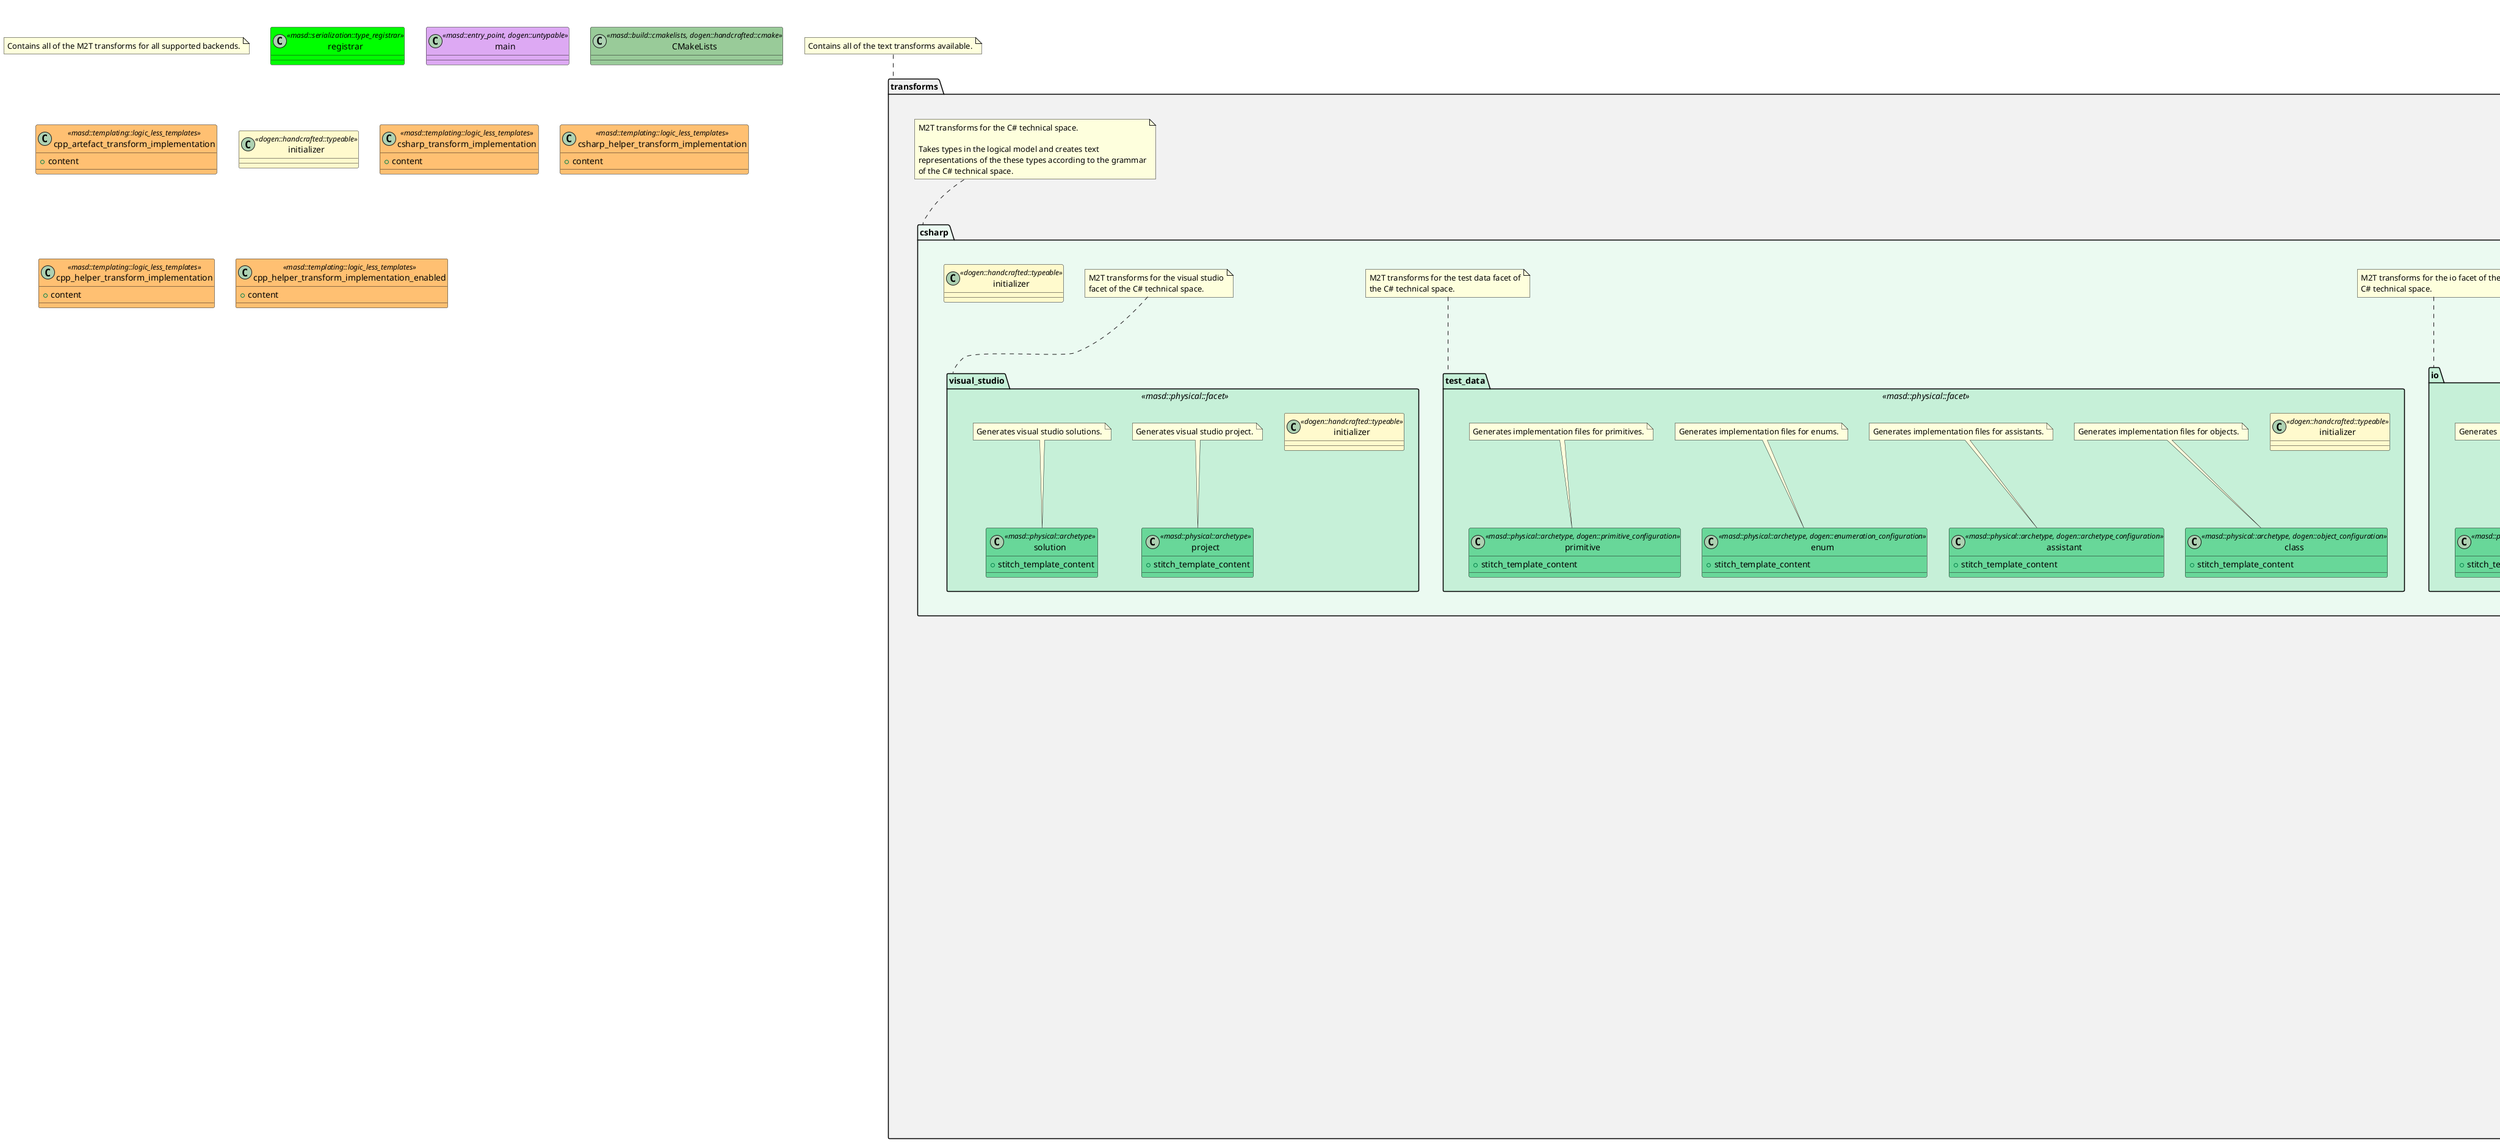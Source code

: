 @startuml
set namespaceSeparator ::
note as N1
Contains all of the M2T transforms for all supported backends.
end note

namespace entities #F2F2F2 {
        class model <<Provenance>> #F7E5FF {
                +{field} logical logical::entities::model
                +{field} physical physical::entities::model
                +{field} logical_physical_regions std::list<logical_physical_region>
        }

note top of  model
Represents the combined logical-physical space.
end note

        class Provenance <<masd::object_template>> #E3B6F6 {
                +{field} provenance identification::entities::logical_provenance
        }

note top of  Provenance
Details of the origin of this model element.
end note

        class logical_physical_region #F7E5FF {
                +{field} logical_element boost::shared_ptr<logical::entities::element>
                +{field} physical_region physical::entities::region
        }

note top of  logical_physical_region
Represents a region of logical-physical space with a single logical element and
its associated physical elements.
end note

        class model_set <<Provenance>> #F7E5FF {
                +{field} models std::list<model>
        }

note top of  model_set
Represents a set of related models.
end note

}

namespace transforms #F2F2F2 {
        class model_to_text_chain <<dogen::handcrafted::typeable>> #FFFACD {
        }

        class model_generation_chain <<dogen::handcrafted::typeable>> #FFFACD {
        }

        class context <<dogen::typeable, dogen::pretty_printable>> #F7E5FF {
                +{field} physical_meta_model boost::shared_ptr<physical::entities::meta_model>
                +{field} output_directory_path boost::filesystem::path
                +{field} tracer boost::shared_ptr<tracing::tracer>
                +{field} generation_timestamp std::string
        }

        class transformation_error <<masd::exception>> #E8C2F8 {
        }

note top of  transformation_error
An error occurred whilst applying a transformation.
end note

        class registrar_error <<masd::exception>> #E8C2F8 {
        }

        class model_to_text_transform <<dogen::handcrafted::typeable, dogen::pretty_printable>> #FFFACD {
        }

        namespace cpp <<masd::physical::backend>> #EBFAF1 {
                class implementation <<masd::physical::part>> #43CD80 {
                        +{field} external_modules_path_contribution
                        +{field} model_modules_path_contribution
                        +{field} facet_path_contribution
                        +{field} requires_relative_path
                        +{field} directory_name
                }

note top of  implementation
Contains the implementation files.
end note

                class public_headers <<masd::physical::part>> #43CD80 {
                        +{field} external_modules_path_contribution
                        +{field} model_modules_path_contribution
                        +{field} facet_path_contribution
                        +{field} requires_relative_path
                        +{field} directory_name
                }

note top of  public_headers
Contains the header files that are publicly visible.
end note

                class testing <<masd::physical::part>> #43CD80 {
                        +{field} external_modules_path_contribution
                        +{field} model_modules_path_contribution
                        +{field} facet_path_contribution
                        +{field} requires_relative_path
                        +{field} directory_name
                }

note top of  testing
Contains the generated test files.
end note

                class standard_header_file <<masd::physical::archetype_kind>> #68D799 {
                        +{field} file_extension
                }

note top of  standard_header_file
Header file generated by Dogen.
end note

                namespace types <<masd::physical::facet>> #C6F0D8 {
                        class initializer <<dogen::handcrafted::typeable>> #FFFACD {
                        }

                        class smart_pointer_helper <<masd::physical::helper>> #68D7BB {
                                +{field} stitch_template_content
                        }

                        class archetype_class_header_transform <<masd::physical::archetype, dogen::header_facet_default_configuration>> #68D799 {
                                +{field} stitch_template_content
                        }

note top of  archetype_class_header_transform
Generates header files for archetypes.
end note

                        class archetype_class_implementation_transform <<masd::physical::archetype, dogen::implementation_configuration>> #68D799 {
                                +{field} stitch_template_content
                        }

note top of  archetype_class_implementation_transform
Generates implementation files for archetypes.
end note

                        class archetype_class_header_factory <<masd::physical::archetype, dogen::header_configuration>> #68D799 {
                                +{field} stitch_template_content
                        }

note top of  archetype_class_header_factory
Generates header files for archetype factories.
end note

                        class archetype_class_implementation_factory <<masd::physical::archetype, dogen::implementation_configuration>> #68D799 {
                                +{field} stitch_template_content
                        }

note top of  archetype_class_implementation_factory
Generates implementation files for archetype factories.
end note

                        class facet_class_header_transform <<masd::physical::archetype, dogen::header_facet_default_configuration>> #68D799 {
                                +{field} stitch_template_content
                        }

note top of  facet_class_header_transform
Generates header files for facet transforms.
end note

                        class facet_class_implementation_transform <<masd::physical::archetype, dogen::implementation_configuration>> #68D799 {
                                +{field} stitch_template_content
                        }

note top of  facet_class_implementation_transform
Generates implementation files for facet transforms.
end note

                        class facet_class_header_factory <<masd::physical::archetype, dogen::header_configuration>> #68D799 {
                                +{field} stitch_template_content
                        }

note top of  facet_class_header_factory
Generates header files for facet factories.
end note

                        class facet_class_implementation_factory <<masd::physical::archetype, dogen::implementation_configuration>> #68D799 {
                                +{field} stitch_template_content
                        }

note top of  facet_class_implementation_factory
Generates implementation files for facet factory.
end note

                        class backend_class_header_transform <<masd::physical::archetype, dogen::header_facet_default_configuration>> #68D799 {
                                +{field} stitch_template_content
                        }

note top of  backend_class_header_transform
Generates header files for archetypes.
end note

                        class backend_class_implementation_transform <<masd::physical::archetype, dogen::implementation_configuration>> #68D799 {
                                +{field} stitch_template_content
                        }

note top of  backend_class_implementation_transform
Generates implementation files for archetypes.
end note

                        class backend_class_header_factory <<masd::physical::archetype, dogen::header_configuration>> #68D799 {
                                +{field} stitch_template_content
                        }

note top of  backend_class_header_factory
Generates header files for backend factories.
end note

                        class part_class_header_transform <<masd::physical::archetype, dogen::header_facet_default_configuration>> #68D799 {
                                +{field} stitch_template_content
                        }

note top of  part_class_header_transform
Generates header files for parts.
end note

                        class part_class_header_factory <<masd::physical::archetype, dogen::header_configuration>> #68D799 {
                                +{field} stitch_template_content
                        }

note top of  part_class_header_factory
Generates header files for part factories.
end note

                        class helper_class_header_transform <<masd::physical::archetype, dogen::header_facet_default_configuration>> #68D799 {
                                +{field} stitch_template_content
                        }

note top of  helper_class_header_transform
Generates header files for helpers.
end note

                        class helper_class_header_factory <<masd::physical::archetype, dogen::header_configuration>> #68D799 {
                                +{field} stitch_template_content
                        }

note top of  helper_class_header_factory
Generates header files for helper factories.
end note

                        class archetype_kind_class_header_factory <<masd::physical::archetype, dogen::header_configuration>> #68D799 {
                                +{field} stitch_template_content
                        }

note top of  archetype_kind_class_header_factory
Generates header files for archetype_kind factories.
end note

                        class backend_class_implementation_factory <<masd::physical::archetype, dogen::implementation_configuration>> #68D799 {
                                +{field} stitch_template_content
                        }

note top of  backend_class_implementation_factory
Generates implementation files for backend factories.
end note

                        class part_class_implementation_transform <<masd::physical::archetype, dogen::implementation_configuration>> #68D799 {
                                +{field} stitch_template_content
                        }

note top of  part_class_implementation_transform
Generates implementation files for parts.
end note

                        class part_class_implementation_factory <<masd::physical::archetype, dogen::implementation_configuration>> #68D799 {
                                +{field} stitch_template_content
                        }

note top of  part_class_implementation_factory
Generates implementation files for part factories.
end note

                        class helper_class_implementation_transform <<masd::physical::archetype, dogen::implementation_configuration>> #68D799 {
                                +{field} stitch_template_content
                        }

note top of  helper_class_implementation_transform
Generates implementation files for helpers.
end note

                        class helper_class_implementation_factory <<masd::physical::archetype, dogen::implementation_configuration>> #68D799 {
                                +{field} stitch_template_content
                        }

note top of  helper_class_implementation_factory
Generates implementation files for helper factories.
end note

                        class archetype_kind_class_implementation_factory <<masd::physical::archetype, dogen::implementation_configuration>> #68D799 {
                                +{field} stitch_template_content
                        }

note top of  archetype_kind_class_implementation_factory
Generates implementation files for archetype_kind factories.
end note

                        class class_header <<masd::physical::archetype, dogen::object_header_configuration>> #68D799 {
                                +{field} stitch_template_content
                        }

note top of  class_header
Generates header files for objects.
end note

                        class class_forward_declarations <<masd::physical::archetype, dogen::header_configuration>> #68D799 {
                                +{field} stitch_template_content
                        }

note top of  class_forward_declarations
Generates forward declarations for classes.
end note

                        class namespace_header <<masd::physical::archetype, dogen::header_facet_default_configuration>> #68D799 {
                                +{field} stitch_template_content
                        }

note top of  namespace_header
Generates header files for namespaces.
end note

                        class visitor_header <<masd::physical::archetype, dogen::header_facet_default_configuration>> #68D799 {
                                +{field} stitch_template_content
                        }

note top of  visitor_header
Generates header files for visitors.
end note

                        class primitive_header <<masd::physical::archetype, dogen::primitive_header_configuration>> #68D799 {
                                +{field} stitch_template_content
                        }

note top of  primitive_header
Generates header files for primitives.
end note

                        class primitive_forward_declarations <<masd::physical::archetype, dogen::header_configuration>> #68D799 {
                                +{field} stitch_template_content
                        }

note top of  primitive_forward_declarations
Generates forward declarations for primitives.
end note

                        class feature_template_bundle_header <<masd::physical::archetype, dogen::header_facet_default_configuration>> #68D799 {
                                +{field} stitch_template_content
                        }

note top of  feature_template_bundle_header
Generates implementation files for feature template bundles
end note

                        class feature_bundle_header <<masd::physical::archetype, dogen::header_facet_default_configuration>> #68D799 {
                                +{field} stitch_template_content
                        }

note top of  feature_bundle_header
Generates header files for feature bundles.
end note

                        class variability_initializer_header <<masd::physical::archetype, dogen::header_facet_default_configuration>> #68D799 {
                                +{field} stitch_template_content
                        }

note top of  variability_initializer_header
Generates header files for feature bundles.
end note

                        class main <<masd::physical::archetype, dogen::implementation_configuration>> #68D799 {
                                +{field} stitch_template_content
                        }

note top of  main
Generates implementation file for entry point.
end note

                        class class_implementation <<masd::physical::archetype, dogen::object_implementation_configuration>> #68D799 {
                                +{field} stitch_template_content
                        }

note top of  class_implementation
Generates implementation files for objects.
end note

                        class exception_header <<masd::physical::archetype, dogen::header_facet_default_configuration>> #68D799 {
                                +{field} stitch_template_content
                        }

note top of  exception_header
Generates header files for exceptions.
end note

                        class enum_header <<masd::physical::archetype, dogen::enumeration_header_configuration>> #68D799 {
                                +{field} stitch_template_content
                        }

note top of  enum_header
Generates header files for enumerations.
end note

                        class visitor_forward_declarations <<masd::physical::archetype, dogen::header_configuration>> #68D799 {
                                +{field} stitch_template_content
                        }

note top of  visitor_forward_declarations
Generates forward declarations for visitors.
end note

                        class primitive_implementation <<masd::physical::archetype, dogen::primitive_implementation_configuration>> #68D799 {
                                +{field} stitch_template_content
                        }

note top of  primitive_implementation
Generates implementation files for primitives.
end note

                        class builtin_header <<masd::physical::archetype, dogen::builtin_header_configuration>> #68D799 {
                                +{field} stitch_template_content
                        }

note top of  builtin_header
Generates header files for builtins.
end note

                        class feature_template_bundle_implementation <<masd::physical::archetype, dogen::implementation_configuration>> #68D799 {
                                +{field} stitch_template_content
                        }

note top of  feature_template_bundle_implementation
Generates implementation files for feature templates.
end note

                        class feature_bundle_implementation <<masd::physical::archetype, dogen::implementation_configuration>> #68D799 {
                                +{field} stitch_template_content
                        }

note top of  feature_bundle_implementation
Generates implementation files for feature bundles.
end note

                        class variability_initializer_implementation <<masd::physical::archetype, dogen::implementation_configuration>> #68D799 {
                                +{field} stitch_template_content
                        }

note top of  variability_initializer_implementation
Generates header files for feature bundles.
end note

                }

note top of  types
M2T transforms for the types facet of the
C++ technical space.
end note

                class base_archetype_configuration <<masd::variability::profile>> #DDECEC {
                        +{field} masd.physical.technical_space
                }

note top of  base_archetype_configuration
Contains the configuration common to all archetypes.
end note

                class tests_configuration <<masd::variability::profile>> #DDECEC {
                        +{field} masd.physical.part_id
                        +{field} masd.physical.wale_template_reference
                        +{field} masd.physical.relation_status
                }

transforms::cpp::base_archetype_configuration <|-- transforms::cpp::tests_configuration
note top of  tests_configuration
Contains the configuration common to most archetypes in tests.
end note

                class header_configuration <<masd::variability::profile>> #DDECEC {
                        +{field} masd.physical.part_id
                        +{field} masd.physical.wale_template_reference
                }

transforms::cpp::base_archetype_configuration <|-- transforms::cpp::header_configuration
note top of  header_configuration
Contains the configuration common to all c++ header archetypes.
end note

                class header_facet_default_configuration <<masd::variability::profile>> #DDECEC {
                        +{field} masd.physical.relation_status
                }

transforms::cpp::header_configuration <|-- transforms::cpp::header_facet_default_configuration
                class enumeration_header_configuration <<masd::variability::profile>> #DDECEC {
                        +{field} masd.physical.logical_meta_element_id
                        +{field} masd.wale.kvp.archetype.simple_name
                }

transforms::cpp::header_facet_default_configuration <|-- transforms::cpp::enumeration_header_configuration
note top of  enumeration_header_configuration
Contains the configuration common to all enumeration header archetypes.
end note

                class object_header_configuration <<masd::variability::profile>> #DDECEC {
                        +{field} masd.physical.logical_meta_element_id
                        +{field} masd.wale.kvp.archetype.simple_name
                }

transforms::cpp::header_facet_default_configuration <|-- transforms::cpp::object_header_configuration
note top of  object_header_configuration
Contains the configuration common to all object header archetypes.
end note

                class primitive_header_configuration <<masd::variability::profile>> #DDECEC {
                        +{field} masd.physical.logical_meta_element_id
                        +{field} masd.wale.kvp.archetype.simple_name
                }

transforms::cpp::header_facet_default_configuration <|-- transforms::cpp::primitive_header_configuration
note top of  primitive_header_configuration
Contains the configuration common to all built header archetypes.
end note

                class builtin_header_configuration <<masd::variability::profile>> #DDECEC {
                        +{field} masd.physical.logical_meta_element_id
                        +{field} masd.wale.kvp.archetype.simple_name
                }

transforms::cpp::header_facet_default_configuration <|-- transforms::cpp::builtin_header_configuration
note top of  builtin_header_configuration
Contains the configuration common to all built header archetypes.
end note

                class implementation_configuration <<masd::variability::profile>> #DDECEC {
                        +{field} masd.physical.part_id
                        +{field} masd.physical.wale_template_reference
                        +{field} masd.physical.relation_status
                }

transforms::cpp::base_archetype_configuration <|-- transforms::cpp::implementation_configuration
note top of  implementation_configuration
Contains the configuration common to all c++ implementation archetypes.
end note

                class object_implementation_configuration <<masd::variability::profile>> #DDECEC {
                        +{field} masd.physical.logical_meta_element_id
                        +{field} masd.wale.kvp.archetype.simple_name
                }

transforms::cpp::implementation_configuration <|-- transforms::cpp::object_implementation_configuration
                class primitive_implementation_configuration <<masd::variability::profile>> #DDECEC {
                        +{field} masd.physical.logical_meta_element_id
                        +{field} masd.wale.kvp.archetype.simple_name
                }

transforms::cpp::implementation_configuration <|-- transforms::cpp::primitive_implementation_configuration
                class enumeration_implementation_configuration <<masd::variability::profile>> #DDECEC {
                        +{field} masd.physical.logical_meta_element_id
                        +{field} masd.wale.kvp.archetype.simple_name
                }

transforms::cpp::implementation_configuration <|-- transforms::cpp::enumeration_implementation_configuration
                namespace hash <<masd::physical::facet>> #C6F0D8 {
                        class initializer <<dogen::handcrafted::typeable>> #FFFACD {
                        }

                        class date_helper <<masd::physical::helper>> #68D7BB {
                                +{field} stitch_template_content
                        }

                        class ptime_helper <<masd::physical::helper>> #68D7BB {
                                +{field} stitch_template_content
                        }

                        class associative_container_helper <<masd::physical::helper>> #68D7BB {
                                +{field} stitch_template_content
                        }

                        class optional_helper <<masd::physical::helper>> #68D7BB {
                                +{field} stitch_template_content
                        }

                        class sequence_container_helper <<masd::physical::helper>> #68D7BB {
                                +{field} stitch_template_content
                        }

                        class variant_helper <<masd::physical::helper>> #68D7BB {
                                +{field} stitch_template_content
                        }

                        class time_duration_helper <<masd::physical::helper>> #68D7BB {
                                +{field} stitch_template_content
                        }

                        class ptree_helper <<masd::physical::helper>> #68D7BB {
                                +{field} stitch_template_content
                        }

                        class pair_helper <<masd::physical::helper>> #68D7BB {
                                +{field} stitch_template_content
                        }

                        class smart_pointer_helper <<masd::physical::helper>> #68D7BB {
                                +{field} stitch_template_content
                        }

                        class path_helper <<masd::physical::helper>> #68D7BB {
                                +{field} stitch_template_content
                        }

                        class class_header <<masd::physical::archetype, dogen::object_header_configuration>> #68D799 {
                                +{field} stitch_template_content
                        }

note top of  class_header
Generates header files for objects.
end note

                        class class_implementation <<masd::physical::archetype, dogen::object_implementation_configuration>> #68D799 {
                                +{field} stitch_template_content
                        }

note top of  class_implementation
Generates implementation files for objects.
end note

                        class enum_header <<masd::physical::archetype, dogen::enumeration_header_configuration>> #68D799 {
                                +{field} stitch_template_content
                        }

note top of  enum_header
Generates header files for enumerations.
end note

                        class builtin_header <<masd::physical::archetype, dogen::builtin_header_configuration>> #68D799 {
                                +{field} stitch_template_content
                        }

note top of  builtin_header
Generates header files for builtins.
end note

                        class primitive_header <<masd::physical::archetype, dogen::primitive_header_configuration>> #68D799 {
                                +{field} stitch_template_content
                        }

note top of  primitive_header
Generates header files for primitives.
end note

                        class primitive_implementation <<masd::physical::archetype, dogen::primitive_implementation_configuration>> #68D799 {
                                +{field} stitch_template_content
                        }

note top of  primitive_implementation
Generates implementation files for primitives.
end note

                }

note top of  hash
M2T transforms for the hash facet of the
C++ technical space.
end note

                namespace build <<masd::physical::facet>> #C6F0D8 {
                        class initializer <<dogen::handcrafted::typeable>> #FFFACD {
                        }

                        class include_cmakelists <<masd::physical::archetype>> #68D799 {
                                +{field} stitch_template_content
                        }

note top of  include_cmakelists
Generates cmakelists for tests.
end note

                        class source_cmakelists <<masd::physical::archetype>> #68D799 {
                                +{field} stitch_template_content
                        }

note top of  source_cmakelists
Generates cmakelists for tests.
end note

                }

note top of  build
M2T transforms related to build files.
end note

                namespace io <<masd::physical::facet>> #C6F0D8 {
                        class initializer <<dogen::handcrafted::typeable>> #FFFACD {
                        }

                        class optional_helper <<masd::physical::helper>> #68D7BB {
                                +{field} stitch_template_content
                        }

                        class pair_helper <<masd::physical::helper>> #68D7BB {
                                +{field} stitch_template_content
                        }

                        class string_helper <<masd::physical::helper>> #68D7BB {
                                +{field} stitch_template_content
                        }

                        class ptree_helper <<masd::physical::helper>> #68D7BB {
                                +{field} stitch_template_content
                        }

                        class associative_container_helper <<masd::physical::helper>> #68D7BB {
                                +{field} stitch_template_content
                        }

                        class sequence_container_helper <<masd::physical::helper>> #68D7BB {
                                +{field} stitch_template_content
                        }

                        class smart_pointer_helper <<masd::physical::helper>> #68D7BB {
                                +{field} stitch_template_content
                        }

                        class variant_helper <<masd::physical::helper>> #68D7BB {
                                +{field} stitch_template_content
                        }

                        class inserter_implementation_helper <<dogen::handcrafted::typeable>> #FFFACD {
                        }

                        class class_header <<masd::physical::archetype, dogen::object_header_configuration>> #68D799 {
                                +{field} stitch_template_content
                        }

note top of  class_header
Generates header files for objects.
end note

                        class class_implementation <<masd::physical::archetype, dogen::object_implementation_configuration>> #68D799 {
                                +{field} stitch_template_content
                        }

note top of  class_implementation
Generates implementation files for objects.
end note

                        class enum_header <<masd::physical::archetype, dogen::enumeration_header_configuration>> #68D799 {
                                +{field} stitch_template_content
                        }

note top of  enum_header
Generates header files for enumerations.
end note

                        class enum_implementation <<masd::physical::archetype, dogen::enumeration_implementation_configuration>> #68D799 {
                                +{field} stitch_template_content
                        }

note top of  enum_implementation
Generates implementation files for enumerations.
end note

                        class primitive_header <<masd::physical::archetype, dogen::primitive_header_configuration>> #68D799 {
                                +{field} stitch_template_content
                        }

note top of  primitive_header
Generates header files for primitives.
end note

                        class builtin_header <<masd::physical::archetype, dogen::builtin_header_configuration>> #68D799 {
                                +{field} stitch_template_content
                        }

note top of  builtin_header
Generates header files for builtins.
end note

                        class primitive_implementation <<masd::physical::archetype, dogen::primitive_implementation_configuration>> #68D799 {
                                +{field} stitch_template_content
                        }

note top of  primitive_implementation
Generates implementation files for primitives.
end note

                }

note top of  io
M2T transforms for the io facet of the
C++ technical space.
end note

                namespace visual_studio <<masd::physical::facet>> #C6F0D8 {
                        class initializer <<dogen::handcrafted::typeable>> #FFFACD {
                        }

                        class solution <<masd::physical::archetype>> #68D799 {
                                +{field} stitch_template_content
                        }

note top of  solution
Generates visual studio solutions.
end note

                        class msbuild_targets <<masd::physical::archetype>> #68D799 {
                                +{field} stitch_template_content
                        }

note top of  msbuild_targets
Generates msbuild targets.
end note

                        class project <<masd::physical::archetype>> #68D799 {
                                +{field} stitch_template_content
                        }

note top of  project
Generates visual studio project.
end note

                }

note top of  visual_studio
M2T transforms related to Visual Studio
support.
end note

                namespace serialization <<masd::physical::facet>> #C6F0D8 {
                        class initializer <<dogen::handcrafted::typeable>> #FFFACD {
                        }

                        class path_helper <<masd::physical::helper>> #68D7BB {
                                +{field} stitch_template_content
                        }

                        class class_header <<masd::physical::archetype, dogen::object_header_configuration>> #68D799 {
                                +{field} stitch_template_content
                        }

note top of  class_header
Generates header files for objects.
end note

                        class class_forward_declarations <<masd::physical::archetype, dogen::header_configuration>> #68D799 {
                                +{field} stitch_template_content
                        }

note top of  class_forward_declarations
Generates forward declarations for classes.
end note

                        class primitive_header <<masd::physical::archetype, dogen::primitive_header_configuration>> #68D799 {
                                +{field} stitch_template_content
                        }

note top of  primitive_header
Generates header files for primitives.
end note

                        class primitive_forward_declarations <<masd::physical::archetype, dogen::header_configuration>> #68D799 {
                                +{field} stitch_template_content
                        }

note top of  primitive_forward_declarations
Generates forward declarations for primitives.
end note

                        class type_registrar_header <<masd::physical::archetype, dogen::header_facet_default_configuration>> #68D799 {
                                +{field} stitch_template_content
                        }

note top of  type_registrar_header
Generates header files for type registrars.
end note

                        class class_implementation <<masd::physical::archetype, dogen::object_implementation_configuration>> #68D799 {
                                +{field} stitch_template_content
                        }

note top of  class_implementation
Generates implementation files for objects.
end note

                        class builtin_header <<masd::physical::archetype, dogen::builtin_header_configuration>> #68D799 {
                                +{field} stitch_template_content
                        }

note top of  builtin_header
Generates header files for builtins.
end note

                        class primitive_implementation <<masd::physical::archetype, dogen::primitive_implementation_configuration>> #68D799 {
                                +{field} stitch_template_content
                        }

note top of  primitive_implementation
Generates header files for primitives.
end note

                        class enum_header <<masd::physical::archetype, dogen::enumeration_header_configuration>> #68D799 {
                                +{field} stitch_template_content
                        }

note top of  enum_header
Generates header files for primitives.
end note

                        class type_registrar_implementation <<masd::physical::archetype, dogen::implementation_configuration>> #68D799 {
                                +{field} stitch_template_content
                        }

note top of  type_registrar_implementation
Generates header files for feature bundles.
end note

                }

note top of  serialization
M2T transforms for the boost serialisation
facet of the C++ technical space.
end note

                namespace test_data <<masd::physical::facet>> #C6F0D8 {
                        class initializer <<dogen::handcrafted::typeable>> #FFFACD {
                        }

                        class date_helper <<masd::physical::helper>> #68D7BB {
                                +{field} stitch_template_content
                        }

                        class bool_helper <<masd::physical::helper>> #68D7BB {
                                +{field} stitch_template_content
                        }

                        class char_helper <<masd::physical::helper>> #68D7BB {
                                +{field} stitch_template_content
                        }

                        class ptree_helper <<masd::physical::helper>> #68D7BB {
                                +{field} stitch_template_content
                        }

                        class associative_container_helper <<masd::physical::helper>> #68D7BB {
                                +{field} stitch_template_content
                        }

                        class pair_helper <<masd::physical::helper>> #68D7BB {
                                +{field} stitch_template_content
                        }

                        class number_helper <<masd::physical::helper>> #68D7BB {
                                +{field} stitch_template_content
                        }

                        class variant_helper <<masd::physical::helper>> #68D7BB {
                                +{field} stitch_template_content
                        }

                        class path_helper <<masd::physical::helper>> #68D7BB {
                                +{field} stitch_template_content
                        }

                        class ptime_helper <<masd::physical::helper>> #68D7BB {
                                +{field} stitch_template_content
                        }

                        class optional_helper <<masd::physical::helper>> #68D7BB {
                                +{field} stitch_template_content
                        }

                        class smart_pointer_helper <<masd::physical::helper>> #68D7BB {
                                +{field} stitch_template_content
                        }

                        class sequence_container_helper <<masd::physical::helper>> #68D7BB {
                                +{field} stitch_template_content
                        }

                        class string_helper <<masd::physical::helper>> #68D7BB {
                                +{field} stitch_template_content
                        }

                        class domain_type_helper <<masd::physical::helper>> #68D7BB {
                                +{field} stitch_template_content
                        }

                        class time_duration_helper <<masd::physical::helper>> #68D7BB {
                                +{field} stitch_template_content
                        }

                        class class_header <<masd::physical::archetype, dogen::object_header_configuration>> #68D799 {
                                +{field} stitch_template_content
                        }

note top of  class_header
Generates header files for objects.
end note

                        class enum_header <<masd::physical::archetype, dogen::enumeration_header_configuration>> #68D799 {
                                +{field} stitch_template_content
                        }

note top of  enum_header
Generates header files for enumerations.
end note

                        class primitive_header <<masd::physical::archetype, dogen::primitive_header_configuration>> #68D799 {
                                +{field} stitch_template_content
                        }

note top of  primitive_header
Generates header files for primitives.
end note

                        class builtin_header <<masd::physical::archetype, dogen::builtin_header_configuration>> #68D799 {
                                +{field} stitch_template_content
                        }

note top of  builtin_header
Generates header files for builtins.
end note

                        class class_implementation <<masd::physical::archetype, dogen::object_implementation_configuration>> #68D799 {
                                +{field} stitch_template_content
                        }

note top of  class_implementation
Generates implementation files for objects.
end note

                        class enum_implementation <<masd::physical::archetype, dogen::enumeration_implementation_configuration>> #68D799 {
                                +{field} stitch_template_content
                        }

note top of  enum_implementation
Generates implementation files for enumerations.
end note

                        class primitive_implementation <<masd::physical::archetype, dogen::primitive_implementation_configuration>> #68D799 {
                                +{field} stitch_template_content
                        }

note top of  primitive_implementation
Generates implementation files for primitives.
end note

                }

note top of  test_data
M2T transforms for the test data facet
of the C++ technical space.
end note

                namespace tests <<masd::physical::facet>> #C6F0D8 {
                        class initializer <<dogen::handcrafted::typeable>> #FFFACD {
                        }

                        class class_implementation <<masd::physical::archetype, dogen::tests_configuration>> #68D799 {
                                +{field} stitch_template_content
                        }

note top of  class_implementation
Generates tests for objects.
end note

                        class main <<masd::physical::archetype, dogen::tests_configuration>> #68D799 {
                                +{field} stitch_template_content
                        }

note top of  main
Generates entry point for tests.
end note

                        class enum_implementation <<masd::physical::archetype, dogen::tests_configuration>> #68D799 {
                                +{field} stitch_template_content
                        }

note top of  enum_implementation
Generates tests for enumeration.
end note

                        class cmakelists <<masd::physical::archetype>> #68D799 {
                                +{field} stitch_template_content
                        }

note top of  cmakelists
Generates cmakelists for tests.
end note

                }

note top of  tests
M2T transforms that generate tests for
generated code, in the C++ technical space.
end note

                namespace odb <<masd::physical::facet>> #C6F0D8 {
                        class initializer <<dogen::handcrafted::typeable>> #FFFACD {
                        }

                        class class_header <<masd::physical::archetype, dogen::object_header_configuration>> #68D799 {
                                +{field} stitch_template_content
                        }

note top of  class_header
Generates header files for archetypes.
end note

                        class builtin_header <<masd::physical::archetype, dogen::builtin_header_configuration>> #68D799 {
                                +{field} stitch_template_content
                        }

note top of  builtin_header
Generates header files for builtins.
end note

                        class enum_header <<masd::physical::archetype, dogen::enumeration_header_configuration>> #68D799 {
                                +{field} stitch_template_content
                        }

note top of  enum_header
Generates header files for enumerations.
end note

                        class primitive_header <<masd::physical::archetype, dogen::primitive_header_configuration>> #68D799 {
                                +{field} stitch_template_content
                        }

note top of  primitive_header
Generates header files for primitives.
end note

                        class object_odb_options <<masd::physical::archetype>> #68D799 {
                                +{field} stitch_template_content
                        }

note top of  object_odb_options
Generates object options for odb.
end note

                        class primitive_odb_options <<masd::physical::archetype>> #68D799 {
                                +{field} stitch_template_content
                        }

note top of  primitive_odb_options
Generates object options for odb.
end note

                        class common_odb_options <<masd::physical::archetype>> #68D799 {
                                +{field} stitch_template_content
                        }

note top of  common_odb_options
Generates object options for odb.
end note

                }

note top of  odb
M2T transforms for the ODB facet of the
C++ technical space.
end note

                namespace lexical_cast <<masd::physical::facet>> #C6F0D8 {
                        class initializer <<dogen::handcrafted::typeable>> #FFFACD {
                        }

                        class enum_header <<masd::physical::archetype, dogen::enumeration_header_configuration>> #68D799 {
                                +{field} stitch_template_content
                        }

note top of  enum_header
Generates header files for enumerations.
end note

                }

note top of  lexical_cast
M2T transforms related to conversions from
and to string.
end note

                class initializer <<dogen::handcrafted::typeable>> #FFFACD {
                }

                class project <<masd::physical::part>> #43CD80 {
                        +{field} external_modules_path_contribution
                        +{field} model_modules_path_contribution
                        +{field} facet_path_contribution
                        +{field} requires_relative_path
                }

note top of  project
FIXME: to be removed.
end note

        }

note top of  cpp
Text transforms that implement the C++ backend.

Provides a set of M2T transforms that convert logical
model elements into a physical representation in the
C++ technical space, or associated minor technical spaces.
end note

        class helper_transform <<dogen::handcrafted::typeable, dogen::pretty_printable>> #FFFACD {
        }

        class helper_chain <<dogen::handcrafted::typeable>> #FFFACD {
                +{field} physical_model physical::entities::meta_model
        }

        class helper_repository <<dogen::typeable, dogen::pretty_printable>> #F7E5FF {
                +{field} helpers_by_family std::unordered_map<std::string, std::unordered_map<identification::entities::physical_meta_id, std::list<std::shared_ptr<helper_transform>>>>
        }

        class helper_registrar <<dogen::handcrafted::typeable>> #FFFACD {
                +{field} repository helper_repository
        }

        namespace csharp <<masd::physical::backend>> #EBFAF1 {
                class archetype_configuration <<masd::variability::profile>> #DDECEC {
                        +{field} masd.physical.part_id
                        +{field} masd.physical.wale_template_reference
                        +{field} masd.physical.relation_status
                        +{field} masd.physical.technical_space
                }

note top of  archetype_configuration
Contains the configuration common to all archetypes.
end note

                class primitive_configuration <<masd::variability::profile>> #DDECEC {
                        +{field} masd.physical.logical_meta_element_id
                        +{field} masd.wale.kvp.archetype.simple_name
                }

transforms::csharp::archetype_configuration <|-- transforms::csharp::primitive_configuration
note top of  primitive_configuration
Contains the configuration common to all archetypes.
end note

                class enumeration_configuration <<masd::variability::profile>> #DDECEC {
                        +{field} masd.physical.logical_meta_element_id
                        +{field} masd.wale.kvp.archetype.simple_name
                }

transforms::csharp::archetype_configuration <|-- transforms::csharp::enumeration_configuration
note top of  enumeration_configuration
Contains the configuration common to all archetypes.
end note

                class object_configuration <<masd::variability::profile>> #DDECEC {
                        +{field} masd.physical.logical_meta_element_id
                        +{field} masd.wale.kvp.archetype.simple_name
                }

transforms::csharp::archetype_configuration <|-- transforms::csharp::object_configuration
note top of  object_configuration
Contains the configuration common to all archetypes.
end note

                class exception_configuration <<masd::variability::profile>> #DDECEC {
                        +{field} masd.physical.logical_meta_element_id
                        +{field} masd.wale.kvp.archetype.simple_name
                }

transforms::csharp::archetype_configuration <|-- transforms::csharp::exception_configuration
note top of  exception_configuration
Contains the configuration common to all archetypes.
end note

                class builtin_configuration <<masd::variability::profile>> #DDECEC {
                        +{field} masd.physical.logical_meta_element_id
                        +{field} masd.wale.kvp.archetype.simple_name
                }

transforms::csharp::archetype_configuration <|-- transforms::csharp::builtin_configuration
note top of  builtin_configuration
Contains the configuration common to all archetypes.
end note

                class implementation <<masd::physical::part>> #43CD80 {
                        +{field} external_modules_path_contribution
                        +{field} model_modules_path_contribution
                        +{field} facet_path_contribution
                        +{field} requires_relative_path
                }

note top of  implementation
Contains the implementation files.
end note

                namespace types <<masd::physical::facet>> #C6F0D8 {
                        class initializer <<dogen::handcrafted::typeable>> #FFFACD {
                        }

                        class floating_point_number_helper <<masd::physical::helper>> #68D7BB {
                                +{field} stitch_template_content
                        }

                        class class <<masd::physical::archetype, dogen::object_configuration>> #68D799 {
                                +{field} stitch_template_content
                        }

note top of  class
Generates implementation files for objects.
end note

                        class exception <<masd::physical::archetype, dogen::exception_configuration>> #68D799 {
                                +{field} stitch_template_content
                        }

note top of  exception
Generates implementation files for exceptions.
end note

                        class builtin <<masd::physical::archetype, dogen::builtin_configuration>> #68D799 {
                                +{field} stitch_template_content
                        }

note top of  builtin
Generates implementation files for builtins.
end note

                        class enum <<masd::physical::archetype, dogen::enumeration_configuration>> #68D799 {
                                +{field} stitch_template_content
                        }

note top of  enum
Generates implementation files for enums.
end note

                        class primitive <<masd::physical::archetype, dogen::primitive_configuration>> #68D799 {
                                +{field} stitch_template_content
                        }

note top of  primitive
Generates implementation files for primitives.
end note

                }

note top of  types
M2T transforms for the types facet of
the C# technical space.
end note

                namespace io <<masd::physical::facet>> #C6F0D8 {
                        class initializer <<dogen::handcrafted::typeable>> #FFFACD {
                        }

                        class enumerable_helper <<masd::physical::helper>> #68D7BB {
                                +{field} stitch_template_content
                        }

                        class class <<masd::physical::archetype, dogen::object_configuration>> #68D799 {
                                +{field} stitch_template_content
                        }

note top of  class
Generates implementation files for objects.
end note

                        class enum <<masd::physical::archetype, dogen::enumeration_configuration>> #68D799 {
                                +{field} stitch_template_content
                        }

note top of  enum
Generates implementation files for enums.
end note

                        class primitive <<masd::physical::archetype, dogen::primitive_configuration>> #68D799 {
                                +{field} stitch_template_content
                        }

note top of  primitive
Generates implementation files for primitives.
end note

                        class assistant <<masd::physical::archetype, dogen::archetype_configuration>> #68D799 {
                                +{field} stitch_template_content
                        }

note top of  assistant
Generates implementation files for assistants.
end note

                }

note top of  io
M2T transforms for the io facet of the
C# technical space.
end note

                namespace test_data <<masd::physical::facet>> #C6F0D8 {
                        class initializer <<dogen::handcrafted::typeable>> #FFFACD {
                        }

                        class class <<masd::physical::archetype, dogen::object_configuration>> #68D799 {
                                +{field} stitch_template_content
                        }

note top of  class
Generates implementation files for objects.
end note

                        class assistant <<masd::physical::archetype, dogen::archetype_configuration>> #68D799 {
                                +{field} stitch_template_content
                        }

note top of  assistant
Generates implementation files for assistants.
end note

                        class enum <<masd::physical::archetype, dogen::enumeration_configuration>> #68D799 {
                                +{field} stitch_template_content
                        }

note top of  enum
Generates implementation files for enums.
end note

                        class primitive <<masd::physical::archetype, dogen::primitive_configuration>> #68D799 {
                                +{field} stitch_template_content
                        }

note top of  primitive
Generates implementation files for primitives.
end note

                }

note top of  test_data
M2T transforms for the test data facet of
the C# technical space.
end note

                namespace visual_studio <<masd::physical::facet>> #C6F0D8 {
                        class initializer <<dogen::handcrafted::typeable>> #FFFACD {
                        }

                        class project <<masd::physical::archetype>> #68D799 {
                                +{field} stitch_template_content
                        }

note top of  project
Generates visual studio project.
end note

                        class solution <<masd::physical::archetype>> #68D799 {
                                +{field} stitch_template_content
                        }

note top of  solution
Generates visual studio solutions.
end note

                }

note top of  visual_studio
M2T transforms for the visual studio
facet of the C# technical space.
end note

                class initializer <<dogen::handcrafted::typeable>> #FFFACD {
                }

        }

note top of  csharp
M2T transforms for the C# technical space.

Takes types in the logical model and creates text
representations of the these types according to the grammar
of the C# technical space.
end note

        class initializer <<dogen::handcrafted::typeable>> #FFFACD {
        }

        class text_transform_repository <<dogen::typeable, dogen::pretty_printable>> #F7E5FF {
                +{field} model_to_text_transforms_by_meta_name std::unordered_map<identification::entities::logical_meta_id, std::forward_list<std::shared_ptr<model_to_text_transform>>>
        }

        class text_transform_registrar <<dogen::handcrafted::typeable>> #FFFACD {
        }

}

note top of  transforms
Contains all of the text transforms available.
end note

namespace formatters #F2F2F2 {
        class formatting_error <<masd::exception>> #E8C2F8 {
        }

note top of  formatting_error
An error has occurred while formatting.
end note

        class namespace_formatter <<dogen::handcrafted::typeable>> #FFFACD {
        }

        class scoped_namespace_formatter <<dogen::handcrafted::typeable>> #FFFACD {
        }

        class boilerplate_formatter <<dogen::handcrafted::typeable>> #FFFACD {
        }

        class scoped_boilerplate_formatter <<dogen::handcrafted::typeable>> #FFFACD {
        }

        class dependencies_formatter <<dogen::handcrafted::typeable>> #FFFACD {
        }

        class header_guard_formatter <<dogen::handcrafted::typeable>> #FFFACD {
        }

        class boilerplate_properties #F7E5FF {
                +{field} preamble std::string
                +{field} postamble std::string
                +{field} dependencies std::list<std::string>
                +{field} header_guard std::string
                +{field} technical_space identification::entities::technical_space
                +{field} generate_preamble bool
                +{field} generate_header_guards bool
        }

        class assistant <<dogen::handcrafted::typeable>> #FFFACD {
        }

}

class registrar <<masd::serialization::type_registrar>> #00FF00 {
}

class main <<masd::entry_point, dogen::untypable>> #DDA9F3 {
}

class CMakeLists <<masd::build::cmakelists, dogen::handcrafted::cmake>> #99CB99 {
}

class cpp_artefact_transform_implementation <<masd::templating::logic_less_templates>> #FFC072 {
        +{field} content
}

class initializer <<dogen::handcrafted::typeable>> #FFFACD {
}

class csharp_transform_implementation <<masd::templating::logic_less_templates>> #FFC072 {
        +{field} content
}

class csharp_helper_transform_implementation <<masd::templating::logic_less_templates>> #FFC072 {
        +{field} content
}

class cpp_helper_transform_implementation <<masd::templating::logic_less_templates>> #FFC072 {
        +{field} content
}

class cpp_helper_transform_implementation_enabled <<masd::templating::logic_less_templates>> #FFC072 {
        +{field} content
}

@enduml
